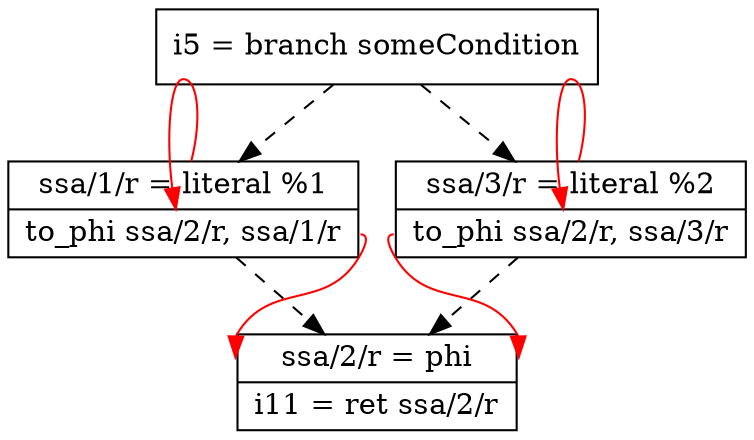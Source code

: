 digraph {
  node [shape=record];

  B1;
  B1 -> B2 [style=dashed];
  B1 -> B3 [style=dashed];

  B2 -> B4 [style=dashed];
  B3 -> B4 [style=dashed];

  B2:s1 -> B2:s2 [color=red];
  B2:s2 -> B4:s2 [color=red];
  B3:s3 -> B3:s2 [color=red];
  B3:s2 -> B4:s2 [color=red];

  B1 [label="{i5 = branch someCondition}"]

  B2 [label="{<s1> ssa/1/r = literal %1|<s2> to_phi ssa/2/r, ssa/1/r}"]

  B3 [label="{<s3> ssa/3/r = literal %2|<s2> to_phi ssa/2/r, ssa/3/r}"]

  B4 [label="{<s2>ssa/2/r = phi|i11 = ret ssa/2/r}"]
}
